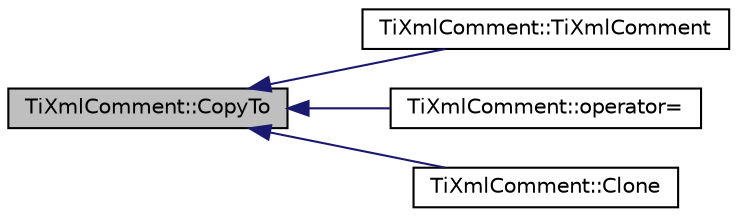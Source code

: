 digraph "TiXmlComment::CopyTo"
{
  edge [fontname="Helvetica",fontsize="10",labelfontname="Helvetica",labelfontsize="10"];
  node [fontname="Helvetica",fontsize="10",shape=record];
  rankdir="LR";
  Node1 [label="TiXmlComment::CopyTo",height=0.2,width=0.4,color="black", fillcolor="grey75", style="filled" fontcolor="black"];
  Node1 -> Node2 [dir="back",color="midnightblue",fontsize="10",style="solid"];
  Node2 [label="TiXmlComment::TiXmlComment",height=0.2,width=0.4,color="black", fillcolor="white", style="filled",URL="$class_ti_xml_comment.html#afaec41ac2760ce946ba1590eb5708e50"];
  Node1 -> Node3 [dir="back",color="midnightblue",fontsize="10",style="solid"];
  Node3 [label="TiXmlComment::operator=",height=0.2,width=0.4,color="black", fillcolor="white", style="filled",URL="$class_ti_xml_comment.html#aeceedc15f8b8f9ca0b6136696339b3ac"];
  Node1 -> Node4 [dir="back",color="midnightblue",fontsize="10",style="solid"];
  Node4 [label="TiXmlComment::Clone",height=0.2,width=0.4,color="black", fillcolor="white", style="filled",URL="$class_ti_xml_comment.html#a4f6590c9c9a2b63a48972655b78eb853",tooltip="Returns a copy of this Comment. "];
}
